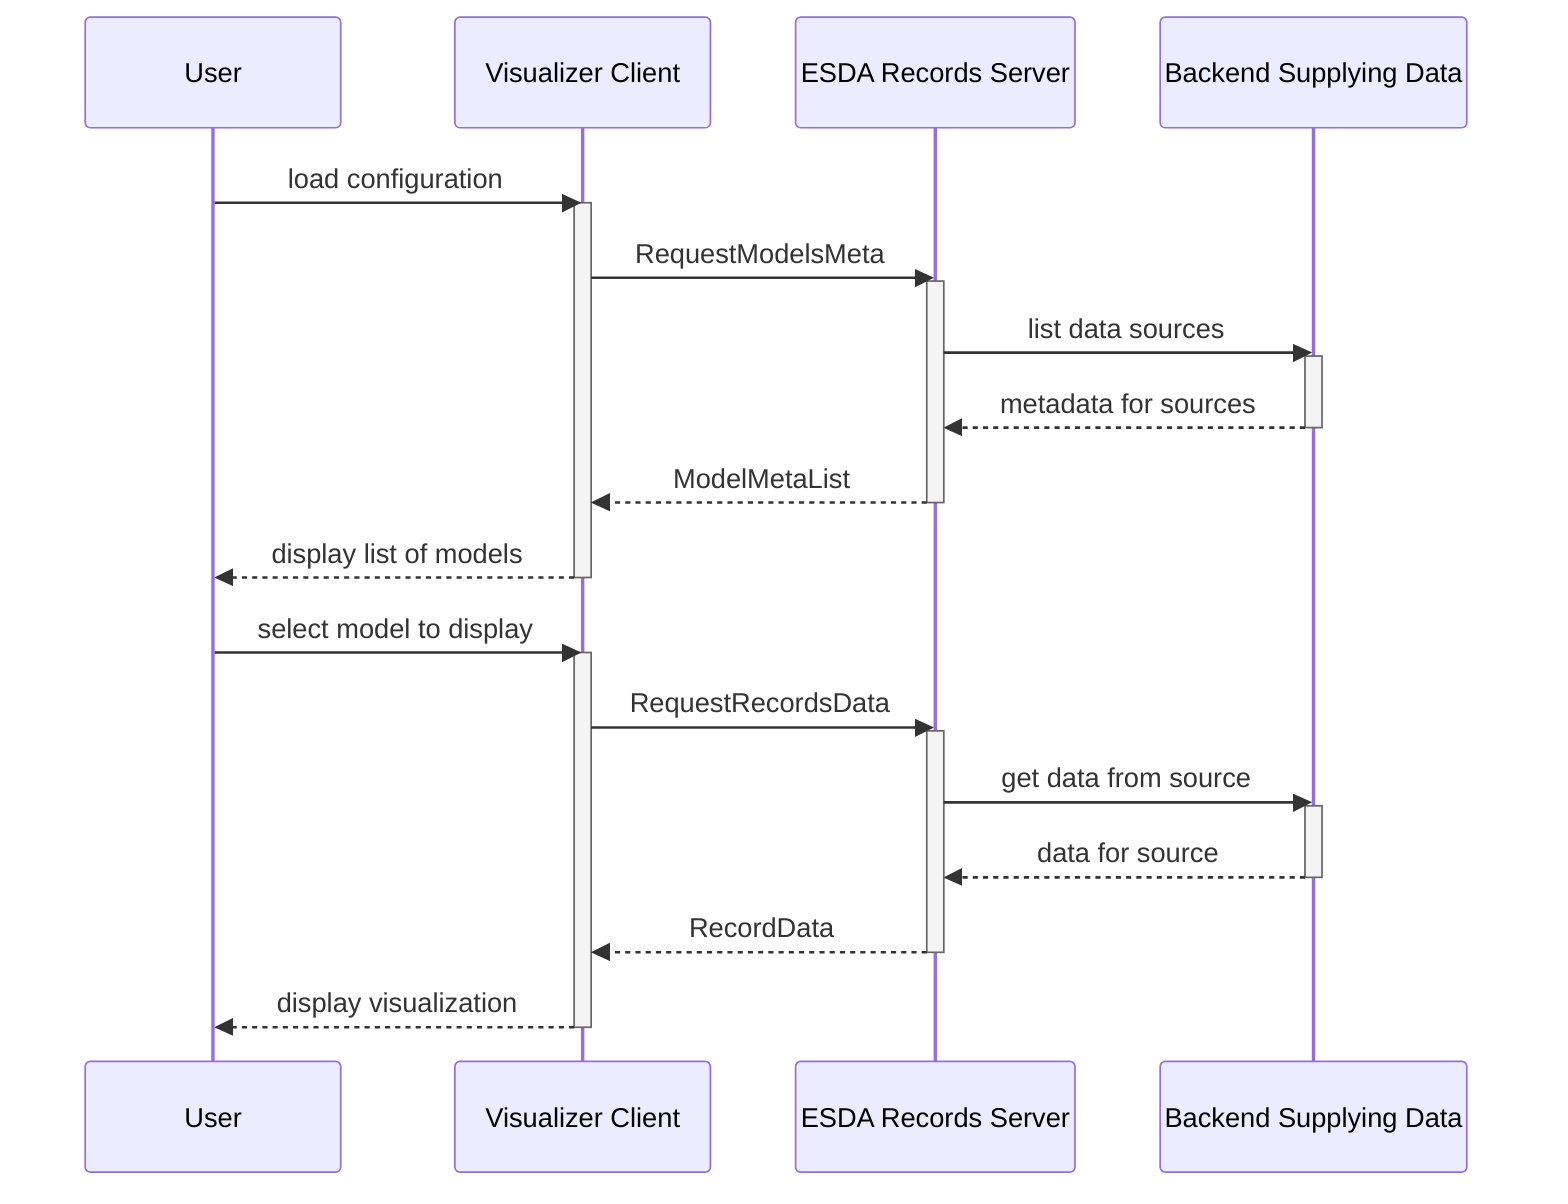 sequenceDiagram

participant User
participant Visualizer Client
participant ESDA Records Server
participant Backend Supplying Data

User ->> Visualizer Client: load configuration
activate Visualizer Client
Visualizer Client ->> ESDA Records Server: RequestModelsMeta
activate ESDA Records Server
ESDA Records Server ->> Backend Supplying Data: list data sources
activate Backend Supplying Data
Backend Supplying Data -->> ESDA Records Server: metadata for sources
deactivate Backend Supplying Data
ESDA Records Server -->> Visualizer Client: ModelMetaList
deactivate ESDA Records Server
Visualizer Client -->> User: display list of models
deactivate Visualizer Client

User ->> Visualizer Client: select model to display
activate Visualizer Client
Visualizer Client ->> ESDA Records Server: RequestRecordsData
activate ESDA Records Server
ESDA Records Server ->> Backend Supplying Data: get data from source
activate Backend Supplying Data
Backend Supplying Data -->> ESDA Records Server: data for source
deactivate Backend Supplying Data
ESDA Records Server -->> Visualizer Client: RecordData
deactivate ESDA Records Server
Visualizer Client -->> User: display visualization
deactivate Visualizer Client